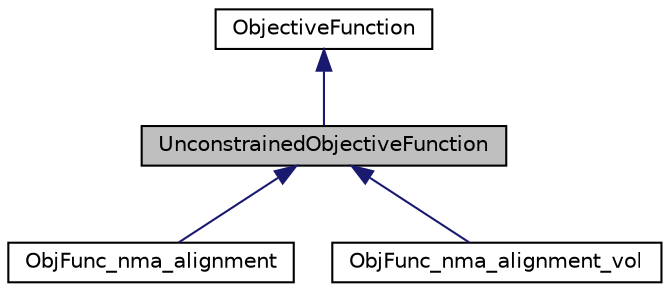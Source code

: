 digraph "UnconstrainedObjectiveFunction"
{
  edge [fontname="Helvetica",fontsize="10",labelfontname="Helvetica",labelfontsize="10"];
  node [fontname="Helvetica",fontsize="10",shape=record];
  Node0 [label="UnconstrainedObjectiveFunction",height=0.2,width=0.4,color="black", fillcolor="grey75", style="filled", fontcolor="black"];
  Node1 -> Node0 [dir="back",color="midnightblue",fontsize="10",style="solid",fontname="Helvetica"];
  Node1 [label="ObjectiveFunction",height=0.2,width=0.4,color="black", fillcolor="white", style="filled",URL="$classObjectiveFunction.html"];
  Node0 -> Node2 [dir="back",color="midnightblue",fontsize="10",style="solid",fontname="Helvetica"];
  Node2 [label="ObjFunc_nma_alignment",height=0.2,width=0.4,color="black", fillcolor="white", style="filled",URL="$classObjFunc__nma__alignment.html"];
  Node0 -> Node3 [dir="back",color="midnightblue",fontsize="10",style="solid",fontname="Helvetica"];
  Node3 [label="ObjFunc_nma_alignment_vol",height=0.2,width=0.4,color="black", fillcolor="white", style="filled",URL="$classObjFunc__nma__alignment__vol.html"];
}
